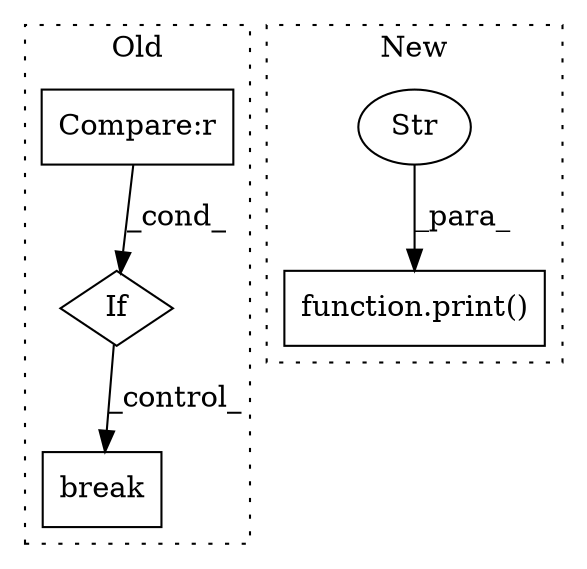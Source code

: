 digraph G {
subgraph cluster0 {
1 [label="break" a="94" s="3350" l="5" shape="box"];
4 [label="If" a="96" s="3303" l="3" shape="diamond"];
5 [label="Compare:r" a="40" s="3306" l="18" shape="box"];
label = "Old";
style="dotted";
}
subgraph cluster1 {
2 [label="function.print()" a="75" s="3370,3418" l="6,1" shape="box"];
3 [label="Str" a="66" s="3376" l="23" shape="ellipse"];
label = "New";
style="dotted";
}
3 -> 2 [label="_para_"];
4 -> 1 [label="_control_"];
5 -> 4 [label="_cond_"];
}